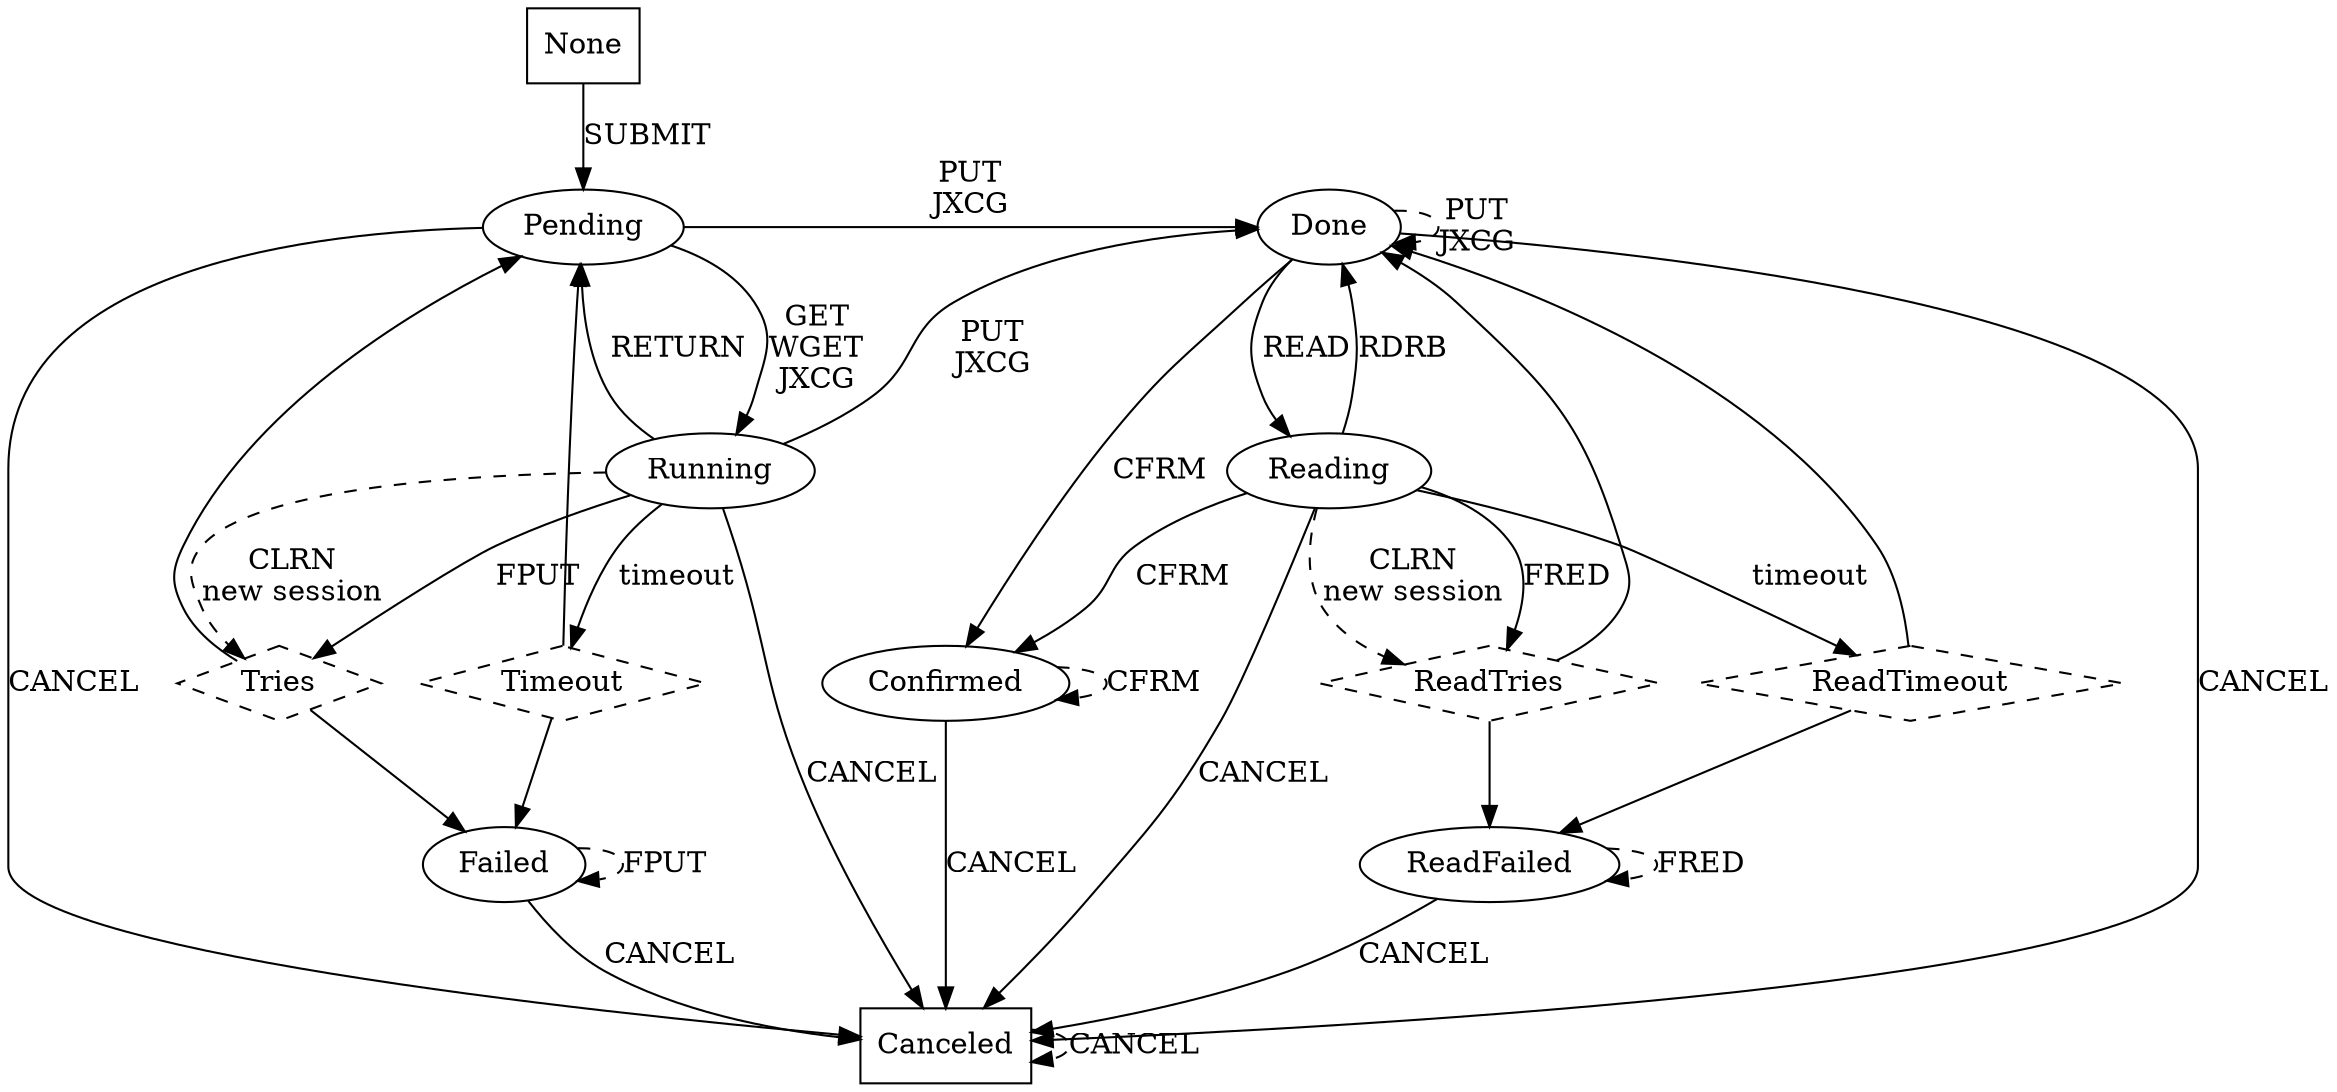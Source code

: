 # dot -T ps state_graph.dot -o state_graph.ps

digraph NetScheduleNew {

    None        [ label = "None",        shape = "box" ];
    Canceled    [ label = "Canceled",    shape = "box" ];
    Timeout     [ label = "Timeout",     shape = "diamond", style = "dashed" ];
    ReadTimeout [ label = "ReadTimeout", shape = "diamond", style = "dashed" ];
    Tries       [ label = "Tries",       shape = "diamond", style = "dashed" ];
    ReadTries   [ label = "ReadTries",   shape = "diamond", style = "dashed" ];

    None        -> Pending          [ label = "SUBMIT" ];

    Pending     -> Running          [ label = "GET\nWGET\nJXCG" ];
    Pending     -> Canceled         [ label = "CANCEL" ];
    Pending     -> Done             [ label = "PUT\nJXCG" ];

    Running     -> Pending          [ label = "RETURN" ];
    Running     -> Canceled         [ label = "CANCEL" ];
    Running     -> Done             [ label = "PUT\nJXCG" ];
    Running     -> Timeout          [ label = "timeout" ];
    Running     -> Tries            [ label = "FPUT" ];
    Running     -> Tries            [ label = "CLRN\nnew session", style = "dashed" ];

    Tries       -> Failed;
    Tries       -> Pending;

    Timeout     -> Pending;
    Timeout     -> Failed;

    Failed      -> Canceled         [ label = "CANCEL" ];
    Failed      -> Failed           [ label = "FPUT", style = "dashed" ];

    Done        -> Reading          [ label = "READ" ];
    Done        -> Canceled         [ label = "CANCEL" ];
    Done        -> Done             [ label = "PUT\nJXCG", style = "dashed" ];
    Done        -> Confirmed        [ label = "CFRM" ];

    Reading     -> Canceled         [ label = "CANCEL" ];
    Reading     -> Confirmed        [ label = "CFRM" ];
    Reading     -> Done             [ label = "RDRB" ];
    Reading     -> ReadTimeout      [ label = "timeout" ];
    Reading     -> ReadTries        [ label = "FRED" ];
    Reading     -> ReadTries        [ label = "CLRN\nnew session", style = "dashed" ];

    ReadTries   -> ReadFailed;
    ReadTries   -> Done;

    ReadTimeout -> Done;
    ReadTimeout -> ReadFailed;

    ReadFailed  -> Canceled         [ label = "CANCEL" ];
    ReadFailed  -> ReadFailed       [ label = "FRED", style = "dashed" ];

    Confirmed   -> Canceled         [ label = "CANCEL" ];
    Confirmed   -> Confirmed        [ label = "CFRM", style = "dashed" ];

    Canceled    -> Canceled         [ label = "CANCEL", style = "dashed" ];

    { rank = same; "Done"; "Pending" }
}


